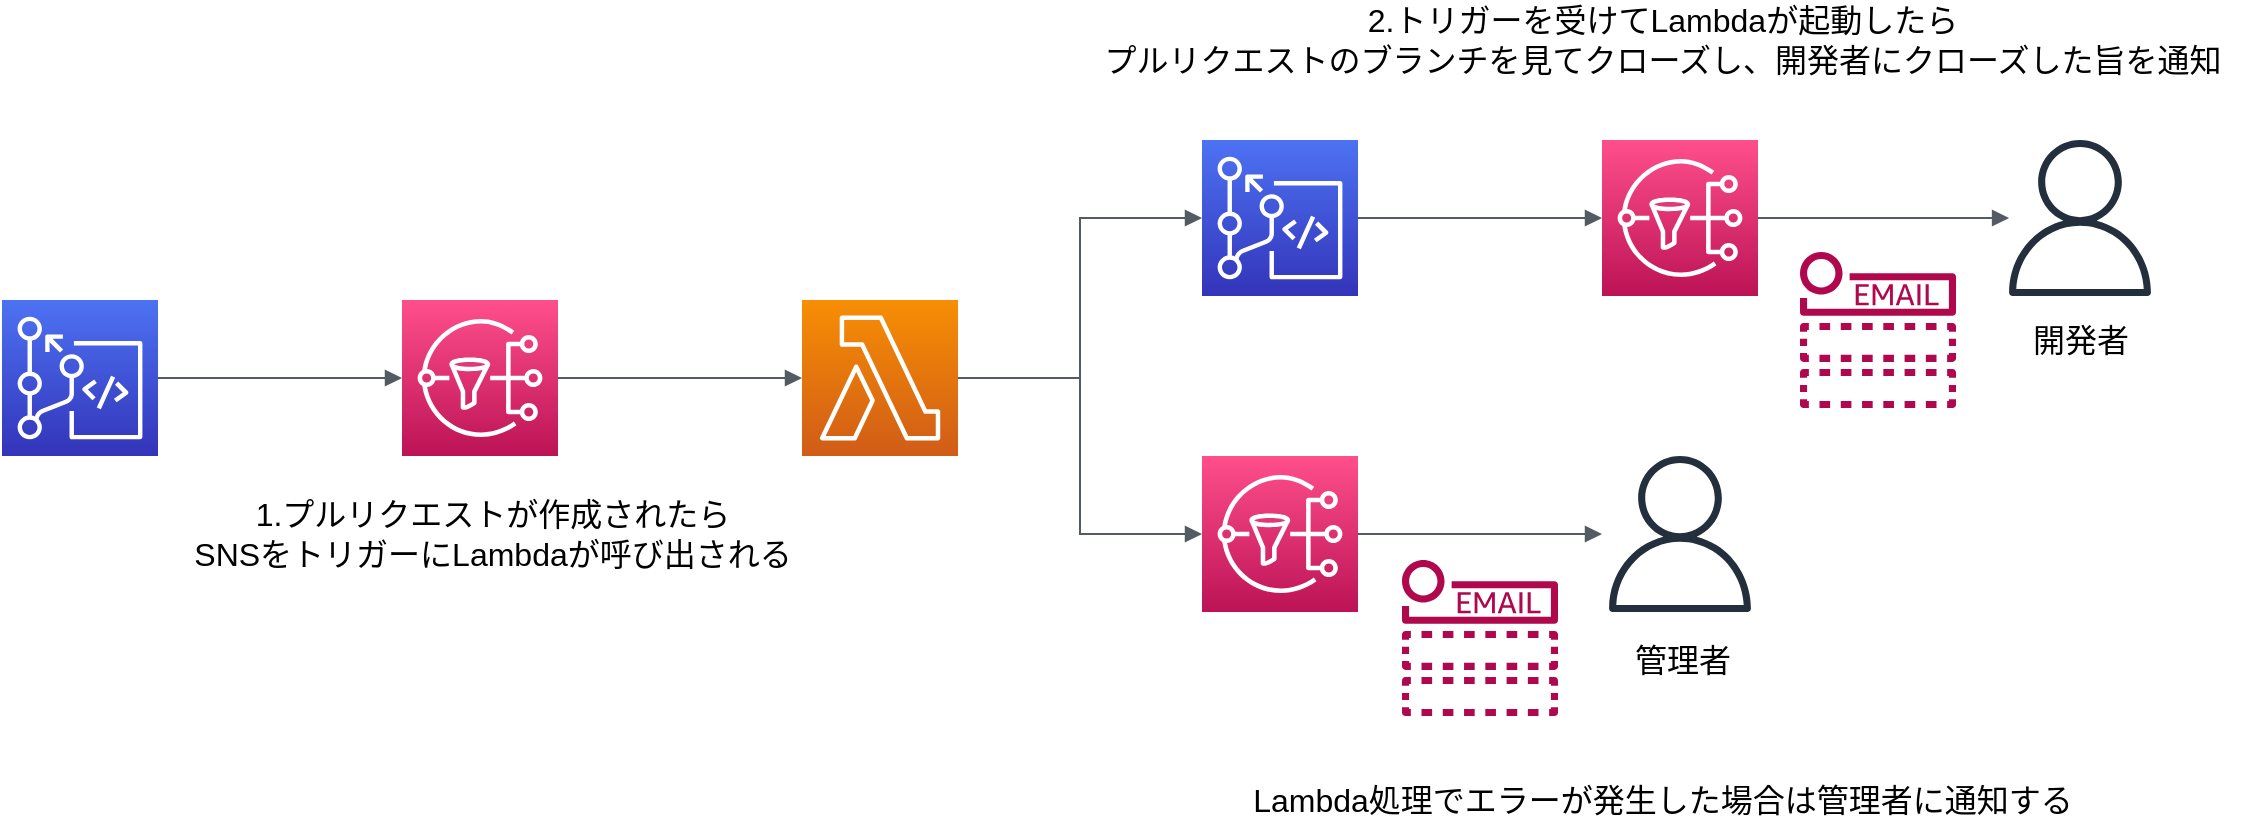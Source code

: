 <mxfile version="17.1.5" type="github"><diagram id="Ht1M8jgEwFfnCIfOTk4-" name="Page-1"><mxGraphModel dx="1844" dy="1373" grid="1" gridSize="10" guides="1" tooltips="1" connect="1" arrows="1" fold="1" page="1" pageScale="1" pageWidth="1169" pageHeight="827" math="0" shadow="0"><root><mxCell id="0"/><mxCell id="1" parent="0"/><mxCell id="6DGvrh_znqjdOyP7TAgM-1" value="" style="sketch=0;points=[[0,0,0],[0.25,0,0],[0.5,0,0],[0.75,0,0],[1,0,0],[0,1,0],[0.25,1,0],[0.5,1,0],[0.75,1,0],[1,1,0],[0,0.25,0],[0,0.5,0],[0,0.75,0],[1,0.25,0],[1,0.5,0],[1,0.75,0]];outlineConnect=0;fontColor=#232F3E;gradientColor=#F78E04;gradientDirection=north;fillColor=#D05C17;strokeColor=#ffffff;dashed=0;verticalLabelPosition=bottom;verticalAlign=top;align=center;html=1;fontSize=12;fontStyle=0;aspect=fixed;shape=mxgraph.aws4.resourceIcon;resIcon=mxgraph.aws4.lambda;" vertex="1" parent="1"><mxGeometry x="440" y="360" width="78" height="78" as="geometry"/></mxCell><mxCell id="6DGvrh_znqjdOyP7TAgM-2" value="" style="sketch=0;points=[[0,0,0],[0.25,0,0],[0.5,0,0],[0.75,0,0],[1,0,0],[0,1,0],[0.25,1,0],[0.5,1,0],[0.75,1,0],[1,1,0],[0,0.25,0],[0,0.5,0],[0,0.75,0],[1,0.25,0],[1,0.5,0],[1,0.75,0]];outlineConnect=0;fontColor=#232F3E;gradientColor=#4D72F3;gradientDirection=north;fillColor=#3334B9;strokeColor=#ffffff;dashed=0;verticalLabelPosition=bottom;verticalAlign=top;align=center;html=1;fontSize=12;fontStyle=0;aspect=fixed;shape=mxgraph.aws4.resourceIcon;resIcon=mxgraph.aws4.codecommit;" vertex="1" parent="1"><mxGeometry x="40" y="360" width="78" height="78" as="geometry"/></mxCell><mxCell id="6DGvrh_znqjdOyP7TAgM-4" value="" style="sketch=0;points=[[0,0,0],[0.25,0,0],[0.5,0,0],[0.75,0,0],[1,0,0],[0,1,0],[0.25,1,0],[0.5,1,0],[0.75,1,0],[1,1,0],[0,0.25,0],[0,0.5,0],[0,0.75,0],[1,0.25,0],[1,0.5,0],[1,0.75,0]];outlineConnect=0;fontColor=#232F3E;gradientColor=#FF4F8B;gradientDirection=north;fillColor=#BC1356;strokeColor=#ffffff;dashed=0;verticalLabelPosition=bottom;verticalAlign=top;align=center;html=1;fontSize=12;fontStyle=0;aspect=fixed;shape=mxgraph.aws4.resourceIcon;resIcon=mxgraph.aws4.sns;" vertex="1" parent="1"><mxGeometry x="240" y="360" width="78" height="78" as="geometry"/></mxCell><mxCell id="6DGvrh_znqjdOyP7TAgM-5" value="" style="sketch=0;points=[[0,0,0],[0.25,0,0],[0.5,0,0],[0.75,0,0],[1,0,0],[0,1,0],[0.25,1,0],[0.5,1,0],[0.75,1,0],[1,1,0],[0,0.25,0],[0,0.5,0],[0,0.75,0],[1,0.25,0],[1,0.5,0],[1,0.75,0]];outlineConnect=0;fontColor=#232F3E;gradientColor=#4D72F3;gradientDirection=north;fillColor=#3334B9;strokeColor=#ffffff;dashed=0;verticalLabelPosition=bottom;verticalAlign=top;align=center;html=1;fontSize=12;fontStyle=0;aspect=fixed;shape=mxgraph.aws4.resourceIcon;resIcon=mxgraph.aws4.codecommit;" vertex="1" parent="1"><mxGeometry x="640" y="280" width="78" height="78" as="geometry"/></mxCell><mxCell id="6DGvrh_znqjdOyP7TAgM-6" value="" style="sketch=0;points=[[0,0,0],[0.25,0,0],[0.5,0,0],[0.75,0,0],[1,0,0],[0,1,0],[0.25,1,0],[0.5,1,0],[0.75,1,0],[1,1,0],[0,0.25,0],[0,0.5,0],[0,0.75,0],[1,0.25,0],[1,0.5,0],[1,0.75,0]];outlineConnect=0;fontColor=#232F3E;gradientColor=#FF4F8B;gradientDirection=north;fillColor=#BC1356;strokeColor=#ffffff;dashed=0;verticalLabelPosition=bottom;verticalAlign=top;align=center;html=1;fontSize=12;fontStyle=0;aspect=fixed;shape=mxgraph.aws4.resourceIcon;resIcon=mxgraph.aws4.sns;" vertex="1" parent="1"><mxGeometry x="640" y="438" width="78" height="78" as="geometry"/></mxCell><mxCell id="6DGvrh_znqjdOyP7TAgM-7" value="" style="sketch=0;points=[[0,0,0],[0.25,0,0],[0.5,0,0],[0.75,0,0],[1,0,0],[0,1,0],[0.25,1,0],[0.5,1,0],[0.75,1,0],[1,1,0],[0,0.25,0],[0,0.5,0],[0,0.75,0],[1,0.25,0],[1,0.5,0],[1,0.75,0]];outlineConnect=0;fontColor=#232F3E;gradientColor=#FF4F8B;gradientDirection=north;fillColor=#BC1356;strokeColor=#ffffff;dashed=0;verticalLabelPosition=bottom;verticalAlign=top;align=center;html=1;fontSize=12;fontStyle=0;aspect=fixed;shape=mxgraph.aws4.resourceIcon;resIcon=mxgraph.aws4.sns;" vertex="1" parent="1"><mxGeometry x="840" y="280" width="78" height="78" as="geometry"/></mxCell><mxCell id="6DGvrh_znqjdOyP7TAgM-8" value="" style="edgeStyle=orthogonalEdgeStyle;html=1;endArrow=block;elbow=vertical;startArrow=none;endFill=1;strokeColor=#545B64;rounded=0;exitX=1;exitY=0.5;exitDx=0;exitDy=0;exitPerimeter=0;entryX=0;entryY=0.5;entryDx=0;entryDy=0;entryPerimeter=0;" edge="1" parent="1" source="6DGvrh_znqjdOyP7TAgM-2" target="6DGvrh_znqjdOyP7TAgM-4"><mxGeometry width="100" relative="1" as="geometry"><mxPoint x="450" y="540" as="sourcePoint"/><mxPoint x="550" y="540" as="targetPoint"/></mxGeometry></mxCell><mxCell id="6DGvrh_znqjdOyP7TAgM-9" value="" style="edgeStyle=orthogonalEdgeStyle;html=1;endArrow=block;elbow=vertical;startArrow=none;endFill=1;strokeColor=#545B64;rounded=0;exitX=1;exitY=0.5;exitDx=0;exitDy=0;exitPerimeter=0;" edge="1" parent="1" source="6DGvrh_znqjdOyP7TAgM-4"><mxGeometry width="100" relative="1" as="geometry"><mxPoint x="450" y="540" as="sourcePoint"/><mxPoint x="440" y="399" as="targetPoint"/></mxGeometry></mxCell><mxCell id="6DGvrh_znqjdOyP7TAgM-10" value="" style="edgeStyle=orthogonalEdgeStyle;html=1;endArrow=block;elbow=vertical;startArrow=none;endFill=1;strokeColor=#545B64;rounded=0;exitX=1;exitY=0.5;exitDx=0;exitDy=0;exitPerimeter=0;entryX=0;entryY=0.5;entryDx=0;entryDy=0;entryPerimeter=0;" edge="1" parent="1" source="6DGvrh_znqjdOyP7TAgM-1" target="6DGvrh_znqjdOyP7TAgM-5"><mxGeometry width="100" relative="1" as="geometry"><mxPoint x="328" y="409.0" as="sourcePoint"/><mxPoint x="450" y="409" as="targetPoint"/></mxGeometry></mxCell><mxCell id="6DGvrh_znqjdOyP7TAgM-11" value="" style="edgeStyle=orthogonalEdgeStyle;html=1;endArrow=block;elbow=vertical;startArrow=none;endFill=1;strokeColor=#545B64;rounded=0;exitX=1;exitY=0.5;exitDx=0;exitDy=0;exitPerimeter=0;entryX=0;entryY=0.5;entryDx=0;entryDy=0;entryPerimeter=0;" edge="1" parent="1" source="6DGvrh_znqjdOyP7TAgM-1" target="6DGvrh_znqjdOyP7TAgM-6"><mxGeometry width="100" relative="1" as="geometry"><mxPoint x="590" y="420.0" as="sourcePoint"/><mxPoint x="712" y="420" as="targetPoint"/></mxGeometry></mxCell><mxCell id="6DGvrh_znqjdOyP7TAgM-12" value="" style="sketch=0;outlineConnect=0;fontColor=#232F3E;gradientColor=none;fillColor=#232F3D;strokeColor=none;dashed=0;verticalLabelPosition=bottom;verticalAlign=top;align=center;html=1;fontSize=12;fontStyle=0;aspect=fixed;pointerEvents=1;shape=mxgraph.aws4.user;" vertex="1" parent="1"><mxGeometry x="840" y="438" width="78" height="78" as="geometry"/></mxCell><mxCell id="6DGvrh_znqjdOyP7TAgM-13" value="" style="edgeStyle=orthogonalEdgeStyle;html=1;endArrow=block;elbow=vertical;startArrow=none;endFill=1;strokeColor=#545B64;rounded=0;exitX=1;exitY=0.5;exitDx=0;exitDy=0;exitPerimeter=0;entryX=0;entryY=0.5;entryDx=0;entryDy=0;entryPerimeter=0;" edge="1" parent="1" source="6DGvrh_znqjdOyP7TAgM-5" target="6DGvrh_znqjdOyP7TAgM-7"><mxGeometry width="100" relative="1" as="geometry"><mxPoint x="128" y="409.0" as="sourcePoint"/><mxPoint x="250" y="409.0" as="targetPoint"/></mxGeometry></mxCell><mxCell id="6DGvrh_znqjdOyP7TAgM-14" value="" style="edgeStyle=orthogonalEdgeStyle;html=1;endArrow=block;elbow=vertical;startArrow=none;endFill=1;strokeColor=#545B64;rounded=0;exitX=1;exitY=0.5;exitDx=0;exitDy=0;exitPerimeter=0;" edge="1" parent="1" source="6DGvrh_znqjdOyP7TAgM-6"><mxGeometry width="100" relative="1" as="geometry"><mxPoint x="728" y="329.0" as="sourcePoint"/><mxPoint x="840" y="477" as="targetPoint"/></mxGeometry></mxCell><mxCell id="6DGvrh_znqjdOyP7TAgM-15" value="" style="sketch=0;outlineConnect=0;fontColor=#232F3E;gradientColor=none;fillColor=#B0084D;strokeColor=none;dashed=0;verticalLabelPosition=bottom;verticalAlign=top;align=center;html=1;fontSize=12;fontStyle=0;aspect=fixed;pointerEvents=1;shape=mxgraph.aws4.email_notification;" vertex="1" parent="1"><mxGeometry x="740" y="490" width="78" height="78" as="geometry"/></mxCell><mxCell id="6DGvrh_znqjdOyP7TAgM-16" value="1.プルリクエストが作成されたら&lt;br&gt;SNSをトリガーにLambdaが呼び出される" style="text;html=1;align=center;verticalAlign=middle;resizable=0;points=[];autosize=1;strokeColor=none;fillColor=none;fontSize=16;" vertex="1" parent="1"><mxGeometry x="130" y="457" width="310" height="40" as="geometry"/></mxCell><mxCell id="6DGvrh_znqjdOyP7TAgM-17" value="2.&lt;span style=&quot;color: rgb(0 , 0 , 0)&quot;&gt;トリガーを受けてLambdaが起動したら&lt;br&gt;&lt;span style=&quot;color: rgb(0 , 0 , 0)&quot;&gt;プルリクエストのブランチを見てクローズし、&lt;/span&gt;&lt;/span&gt;開発者にクローズした旨を通知&lt;span style=&quot;color: rgb(0 , 0 , 0)&quot;&gt;&lt;span style=&quot;color: rgb(0 , 0 , 0)&quot;&gt;&lt;br&gt;&lt;/span&gt;&lt;/span&gt;" style="text;html=1;align=center;verticalAlign=middle;resizable=0;points=[];autosize=1;strokeColor=none;fillColor=none;fontSize=16;" vertex="1" parent="1"><mxGeometry x="580" y="210" width="580" height="40" as="geometry"/></mxCell><mxCell id="6DGvrh_znqjdOyP7TAgM-18" value="" style="sketch=0;outlineConnect=0;fontColor=#232F3E;gradientColor=none;fillColor=#232F3D;strokeColor=none;dashed=0;verticalLabelPosition=bottom;verticalAlign=top;align=center;html=1;fontSize=12;fontStyle=0;aspect=fixed;pointerEvents=1;shape=mxgraph.aws4.user;" vertex="1" parent="1"><mxGeometry x="1040" y="280" width="78" height="78" as="geometry"/></mxCell><mxCell id="6DGvrh_znqjdOyP7TAgM-19" value="" style="edgeStyle=orthogonalEdgeStyle;html=1;endArrow=block;elbow=vertical;startArrow=none;endFill=1;strokeColor=#545B64;rounded=0;exitX=1;exitY=0.5;exitDx=0;exitDy=0;exitPerimeter=0;" edge="1" parent="1" source="6DGvrh_znqjdOyP7TAgM-7" target="6DGvrh_znqjdOyP7TAgM-18"><mxGeometry width="100" relative="1" as="geometry"><mxPoint x="728" y="329" as="sourcePoint"/><mxPoint x="850" y="329" as="targetPoint"/></mxGeometry></mxCell><mxCell id="6DGvrh_znqjdOyP7TAgM-20" value="&lt;span style=&quot;color: rgb(0 , 0 , 0)&quot;&gt;&lt;span style=&quot;color: rgb(0 , 0 , 0)&quot;&gt;&lt;br&gt;&lt;/span&gt;&lt;/span&gt;" style="text;html=1;align=center;verticalAlign=middle;resizable=0;points=[];autosize=1;strokeColor=none;fillColor=none;fontSize=16;" vertex="1" parent="1"><mxGeometry x="995" y="260" width="20" height="20" as="geometry"/></mxCell><mxCell id="6DGvrh_znqjdOyP7TAgM-21" value="" style="sketch=0;outlineConnect=0;fontColor=#232F3E;gradientColor=none;fillColor=#B0084D;strokeColor=none;dashed=0;verticalLabelPosition=bottom;verticalAlign=top;align=center;html=1;fontSize=12;fontStyle=0;aspect=fixed;pointerEvents=1;shape=mxgraph.aws4.email_notification;" vertex="1" parent="1"><mxGeometry x="939" y="336" width="78" height="78" as="geometry"/></mxCell><mxCell id="6DGvrh_znqjdOyP7TAgM-22" value="&lt;span style=&quot;color: rgb(0 , 0 , 0)&quot;&gt;&lt;span style=&quot;color: rgb(0 , 0 , 0)&quot;&gt;Lambda処理でエラーが発生した場合は管理者に通知する&lt;br&gt;&lt;/span&gt;&lt;/span&gt;" style="text;html=1;align=center;verticalAlign=middle;resizable=0;points=[];autosize=1;strokeColor=none;fillColor=none;fontSize=16;" vertex="1" parent="1"><mxGeometry x="655" y="600" width="430" height="20" as="geometry"/></mxCell><mxCell id="6DGvrh_znqjdOyP7TAgM-23" value="管理者" style="text;html=1;align=center;verticalAlign=middle;resizable=0;points=[];autosize=1;strokeColor=none;fillColor=none;fontSize=16;" vertex="1" parent="1"><mxGeometry x="850" y="530" width="60" height="20" as="geometry"/></mxCell><mxCell id="6DGvrh_znqjdOyP7TAgM-24" value="開発者" style="text;html=1;align=center;verticalAlign=middle;resizable=0;points=[];autosize=1;strokeColor=none;fillColor=none;fontSize=16;" vertex="1" parent="1"><mxGeometry x="1049" y="370" width="60" height="20" as="geometry"/></mxCell></root></mxGraphModel></diagram></mxfile>